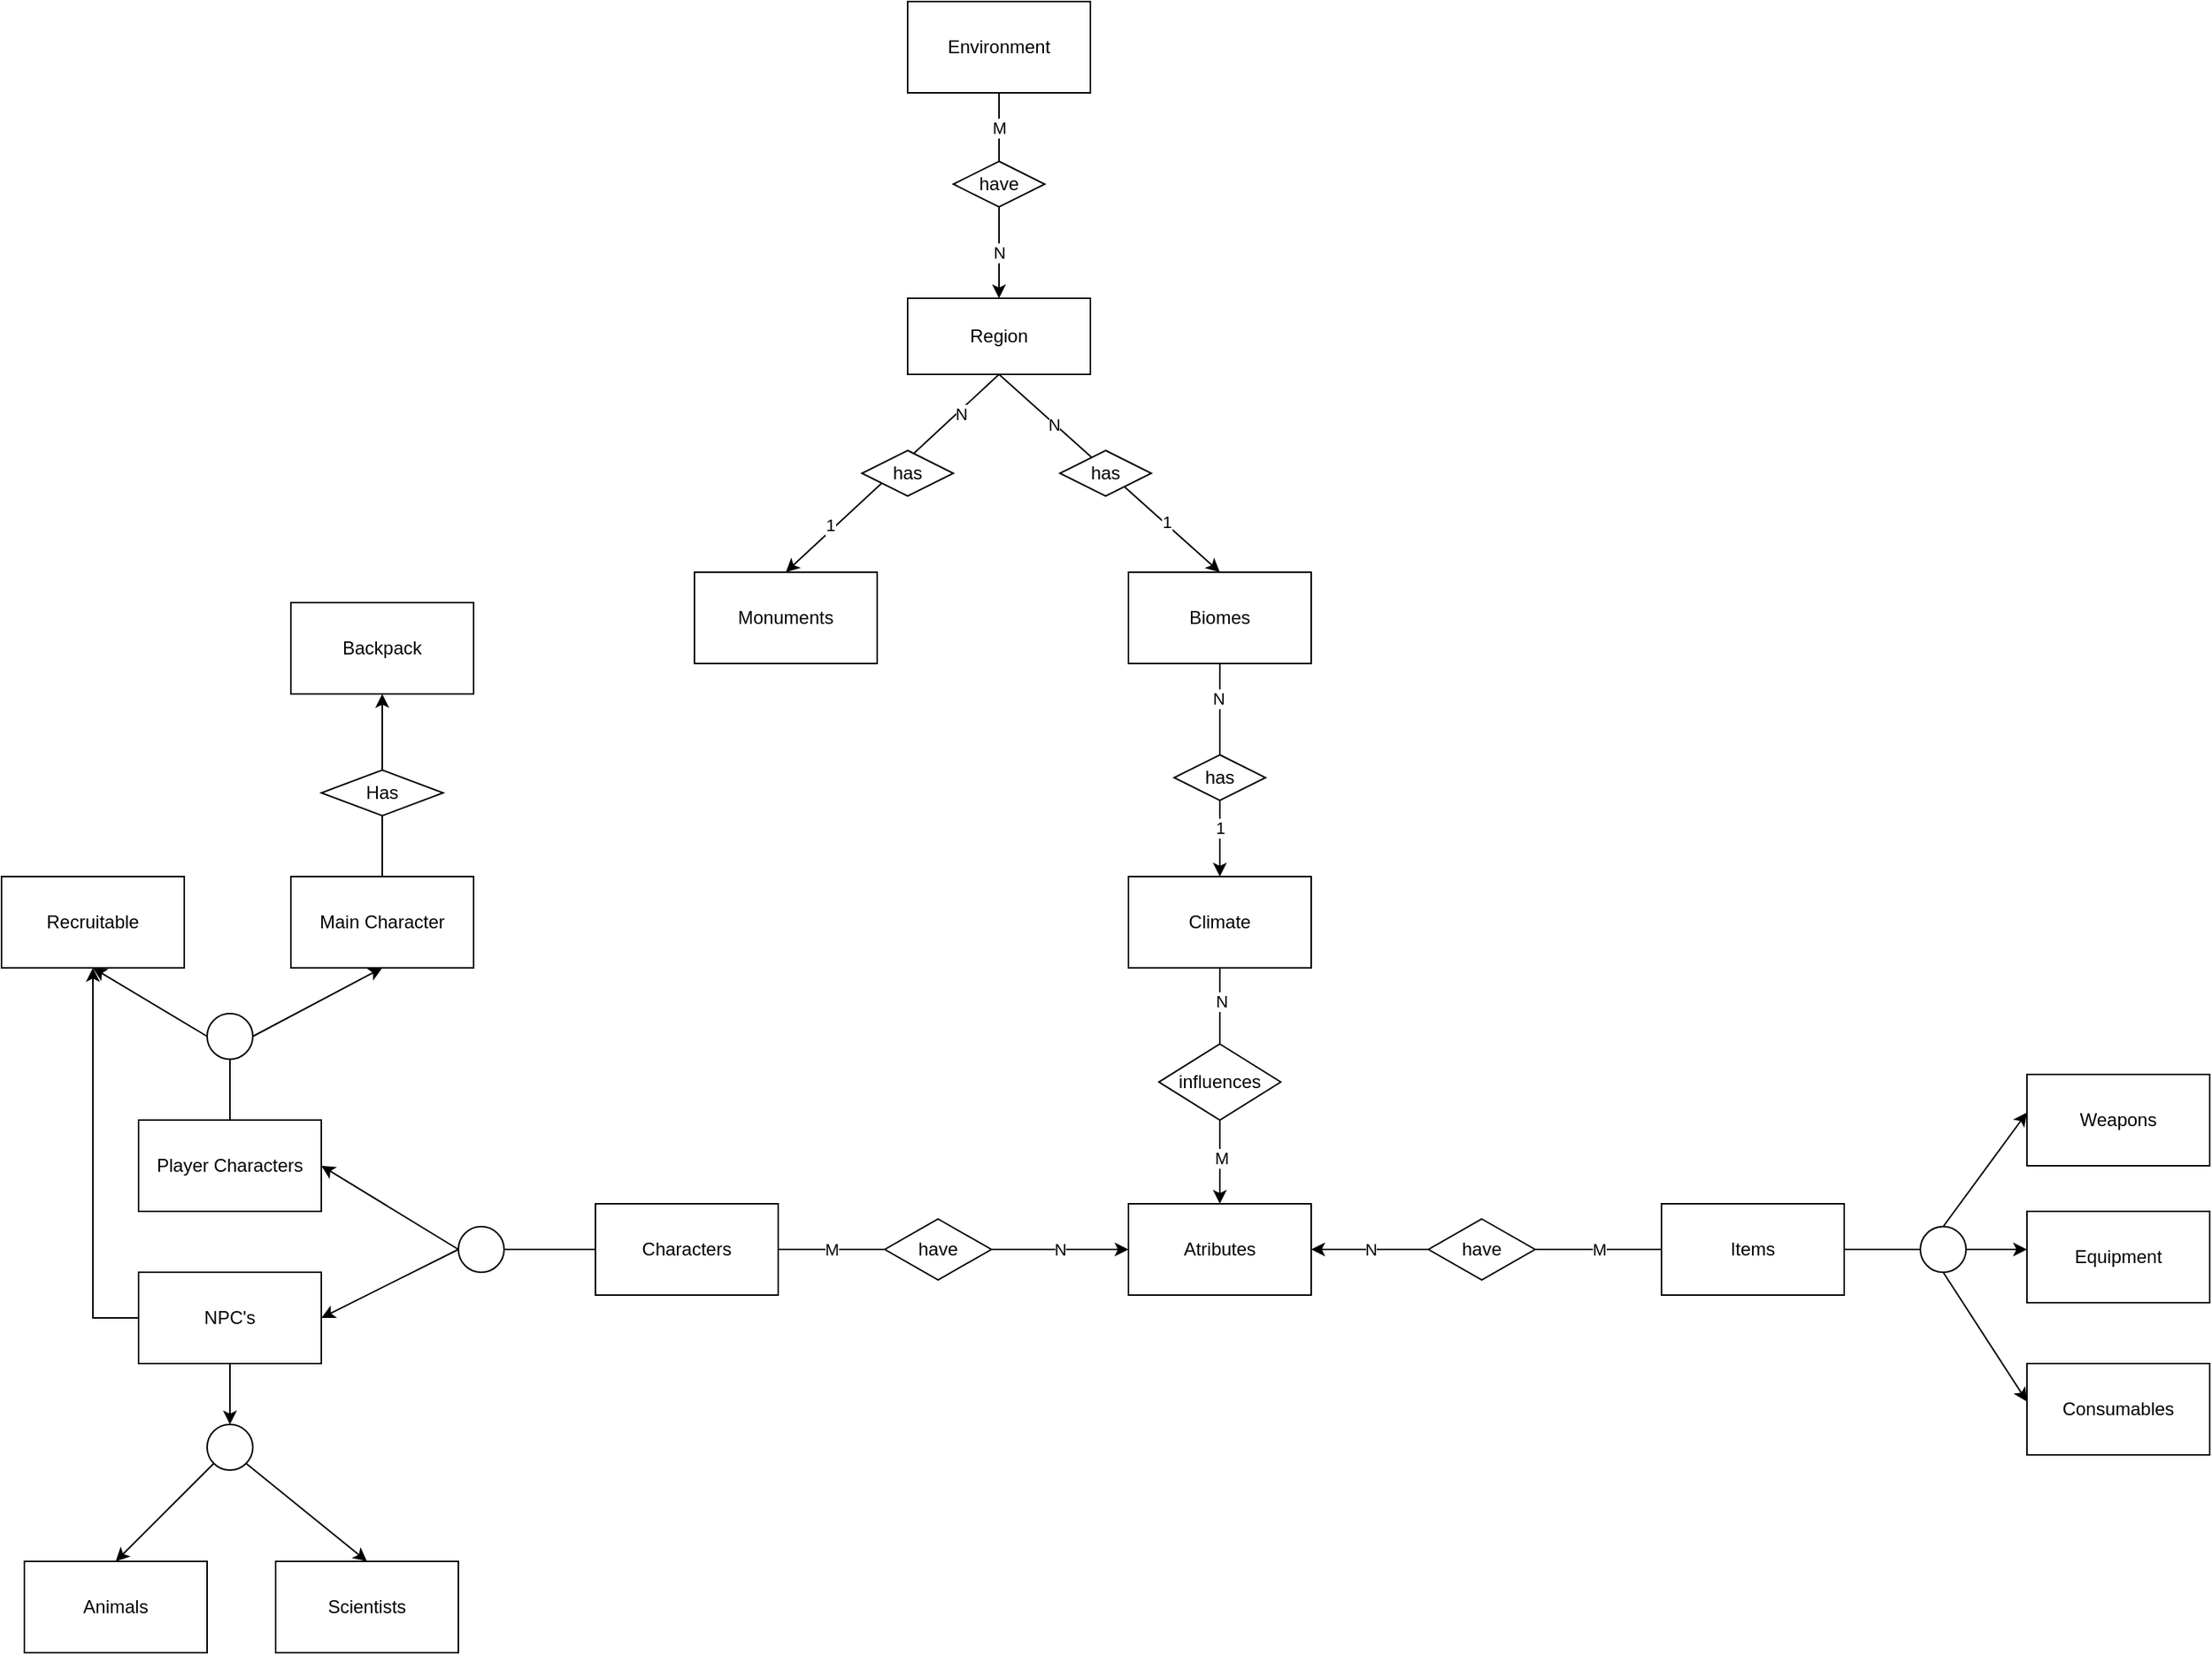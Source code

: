 <mxfile version="16.5.2" type="github">
  <diagram id="C5RBs43oDa-KdzZeNtuy" name="Page-1">
    <mxGraphModel dx="2208" dy="1933" grid="1" gridSize="10" guides="1" tooltips="1" connect="1" arrows="1" fold="1" page="1" pageScale="1" pageWidth="827" pageHeight="1169" math="0" shadow="0">
      <root>
        <mxCell id="WIyWlLk6GJQsqaUBKTNV-0" />
        <mxCell id="WIyWlLk6GJQsqaUBKTNV-1" parent="WIyWlLk6GJQsqaUBKTNV-0" />
        <mxCell id="OJwY6KHNOnWyT61h1TXV-4" value="Items" style="rounded=0;whiteSpace=wrap;html=1;" parent="WIyWlLk6GJQsqaUBKTNV-1" vertex="1">
          <mxGeometry x="610" y="-275" width="120" height="60" as="geometry" />
        </mxCell>
        <mxCell id="OJwY6KHNOnWyT61h1TXV-0" value="Characters" style="rounded=0;whiteSpace=wrap;html=1;" parent="WIyWlLk6GJQsqaUBKTNV-1" vertex="1">
          <mxGeometry x="-90" y="-275" width="120" height="60" as="geometry" />
        </mxCell>
        <mxCell id="OJwY6KHNOnWyT61h1TXV-1" value="Weapons" style="rounded=0;whiteSpace=wrap;html=1;" parent="WIyWlLk6GJQsqaUBKTNV-1" vertex="1">
          <mxGeometry x="850" y="-360" width="120" height="60" as="geometry" />
        </mxCell>
        <mxCell id="OJwY6KHNOnWyT61h1TXV-2" value="Equipment" style="rounded=0;whiteSpace=wrap;html=1;" parent="WIyWlLk6GJQsqaUBKTNV-1" vertex="1">
          <mxGeometry x="850" y="-270" width="120" height="60" as="geometry" />
        </mxCell>
        <mxCell id="OJwY6KHNOnWyT61h1TXV-3" value="Consumables" style="rounded=0;whiteSpace=wrap;html=1;" parent="WIyWlLk6GJQsqaUBKTNV-1" vertex="1">
          <mxGeometry x="850" y="-170" width="120" height="60" as="geometry" />
        </mxCell>
        <mxCell id="OJwY6KHNOnWyT61h1TXV-6" value="" style="ellipse;whiteSpace=wrap;html=1;aspect=fixed;" parent="WIyWlLk6GJQsqaUBKTNV-1" vertex="1">
          <mxGeometry x="780" y="-260" width="30" height="30" as="geometry" />
        </mxCell>
        <mxCell id="OJwY6KHNOnWyT61h1TXV-8" value="" style="endArrow=classic;html=1;rounded=0;entryX=0;entryY=0.5;entryDx=0;entryDy=0;exitX=0.5;exitY=0;exitDx=0;exitDy=0;" parent="WIyWlLk6GJQsqaUBKTNV-1" source="OJwY6KHNOnWyT61h1TXV-6" edge="1">
          <mxGeometry width="50" height="50" relative="1" as="geometry">
            <mxPoint x="760" y="-185" as="sourcePoint" />
            <mxPoint x="850" y="-335" as="targetPoint" />
          </mxGeometry>
        </mxCell>
        <mxCell id="OJwY6KHNOnWyT61h1TXV-9" value="" style="endArrow=classic;html=1;rounded=0;entryX=0;entryY=0.5;entryDx=0;entryDy=0;exitX=1;exitY=0.5;exitDx=0;exitDy=0;" parent="WIyWlLk6GJQsqaUBKTNV-1" source="OJwY6KHNOnWyT61h1TXV-6" edge="1">
          <mxGeometry width="50" height="50" relative="1" as="geometry">
            <mxPoint x="760" y="-185" as="sourcePoint" />
            <mxPoint x="850" y="-245" as="targetPoint" />
          </mxGeometry>
        </mxCell>
        <mxCell id="OJwY6KHNOnWyT61h1TXV-10" value="" style="endArrow=classic;html=1;rounded=0;entryX=0;entryY=0.5;entryDx=0;entryDy=0;exitX=0.5;exitY=1;exitDx=0;exitDy=0;" parent="WIyWlLk6GJQsqaUBKTNV-1" source="OJwY6KHNOnWyT61h1TXV-6" edge="1">
          <mxGeometry width="50" height="50" relative="1" as="geometry">
            <mxPoint x="760" y="-185" as="sourcePoint" />
            <mxPoint x="850" y="-145" as="targetPoint" />
          </mxGeometry>
        </mxCell>
        <mxCell id="OJwY6KHNOnWyT61h1TXV-11" value="" style="endArrow=none;html=1;rounded=0;entryX=0;entryY=0.5;entryDx=0;entryDy=0;exitX=1;exitY=0.5;exitDx=0;exitDy=0;" parent="WIyWlLk6GJQsqaUBKTNV-1" source="OJwY6KHNOnWyT61h1TXV-4" target="OJwY6KHNOnWyT61h1TXV-6" edge="1">
          <mxGeometry width="50" height="50" relative="1" as="geometry">
            <mxPoint x="760" y="-345" as="sourcePoint" />
            <mxPoint x="810" y="-395" as="targetPoint" />
          </mxGeometry>
        </mxCell>
        <mxCell id="OJwY6KHNOnWyT61h1TXV-12" value="Player Characters" style="rounded=0;whiteSpace=wrap;html=1;" parent="WIyWlLk6GJQsqaUBKTNV-1" vertex="1">
          <mxGeometry x="-390" y="-330" width="120" height="60" as="geometry" />
        </mxCell>
        <mxCell id="OJwY6KHNOnWyT61h1TXV-13" value="NPC&#39;s" style="rounded=0;whiteSpace=wrap;html=1;" parent="WIyWlLk6GJQsqaUBKTNV-1" vertex="1">
          <mxGeometry x="-390" y="-230" width="120" height="60" as="geometry" />
        </mxCell>
        <mxCell id="OJwY6KHNOnWyT61h1TXV-14" value="Animals" style="rounded=0;whiteSpace=wrap;html=1;" parent="WIyWlLk6GJQsqaUBKTNV-1" vertex="1">
          <mxGeometry x="-465" y="-40" width="120" height="60" as="geometry" />
        </mxCell>
        <mxCell id="OJwY6KHNOnWyT61h1TXV-16" value="Scientists" style="rounded=0;whiteSpace=wrap;html=1;" parent="WIyWlLk6GJQsqaUBKTNV-1" vertex="1">
          <mxGeometry x="-300" y="-40" width="120" height="60" as="geometry" />
        </mxCell>
        <mxCell id="OJwY6KHNOnWyT61h1TXV-17" value="" style="ellipse;whiteSpace=wrap;html=1;aspect=fixed;" parent="WIyWlLk6GJQsqaUBKTNV-1" vertex="1">
          <mxGeometry x="-345" y="-130" width="30" height="30" as="geometry" />
        </mxCell>
        <mxCell id="OJwY6KHNOnWyT61h1TXV-18" value="" style="endArrow=classic;html=1;rounded=0;exitX=0.5;exitY=1;exitDx=0;exitDy=0;entryX=0.5;entryY=0;entryDx=0;entryDy=0;" parent="WIyWlLk6GJQsqaUBKTNV-1" source="OJwY6KHNOnWyT61h1TXV-13" target="OJwY6KHNOnWyT61h1TXV-17" edge="1">
          <mxGeometry width="50" height="50" relative="1" as="geometry">
            <mxPoint x="-420" y="-210" as="sourcePoint" />
            <mxPoint x="-370" y="-260" as="targetPoint" />
          </mxGeometry>
        </mxCell>
        <mxCell id="OJwY6KHNOnWyT61h1TXV-19" value="" style="endArrow=classic;html=1;rounded=0;entryX=0.5;entryY=0;entryDx=0;entryDy=0;exitX=0;exitY=1;exitDx=0;exitDy=0;" parent="WIyWlLk6GJQsqaUBKTNV-1" source="OJwY6KHNOnWyT61h1TXV-17" target="OJwY6KHNOnWyT61h1TXV-14" edge="1">
          <mxGeometry width="50" height="50" relative="1" as="geometry">
            <mxPoint x="-320" y="-210" as="sourcePoint" />
            <mxPoint x="-270" y="-260" as="targetPoint" />
          </mxGeometry>
        </mxCell>
        <mxCell id="OJwY6KHNOnWyT61h1TXV-20" value="" style="endArrow=classic;html=1;rounded=0;exitX=1;exitY=1;exitDx=0;exitDy=0;entryX=0.5;entryY=0;entryDx=0;entryDy=0;" parent="WIyWlLk6GJQsqaUBKTNV-1" source="OJwY6KHNOnWyT61h1TXV-17" target="OJwY6KHNOnWyT61h1TXV-16" edge="1">
          <mxGeometry width="50" height="50" relative="1" as="geometry">
            <mxPoint x="-320" y="-210" as="sourcePoint" />
            <mxPoint x="-270" y="-260" as="targetPoint" />
          </mxGeometry>
        </mxCell>
        <mxCell id="OJwY6KHNOnWyT61h1TXV-22" value="" style="ellipse;whiteSpace=wrap;html=1;aspect=fixed;" parent="WIyWlLk6GJQsqaUBKTNV-1" vertex="1">
          <mxGeometry x="-180" y="-260" width="30" height="30" as="geometry" />
        </mxCell>
        <mxCell id="OJwY6KHNOnWyT61h1TXV-23" value="" style="endArrow=classic;html=1;rounded=0;entryX=1;entryY=0.5;entryDx=0;entryDy=0;exitX=0;exitY=0.5;exitDx=0;exitDy=0;" parent="WIyWlLk6GJQsqaUBKTNV-1" source="OJwY6KHNOnWyT61h1TXV-22" target="OJwY6KHNOnWyT61h1TXV-12" edge="1">
          <mxGeometry width="50" height="50" relative="1" as="geometry">
            <mxPoint x="-280" y="-210" as="sourcePoint" />
            <mxPoint x="-230" y="-260" as="targetPoint" />
          </mxGeometry>
        </mxCell>
        <mxCell id="OJwY6KHNOnWyT61h1TXV-24" value="" style="endArrow=classic;html=1;rounded=0;exitX=0;exitY=0.5;exitDx=0;exitDy=0;entryX=1;entryY=0.5;entryDx=0;entryDy=0;" parent="WIyWlLk6GJQsqaUBKTNV-1" source="OJwY6KHNOnWyT61h1TXV-22" target="OJwY6KHNOnWyT61h1TXV-13" edge="1">
          <mxGeometry width="50" height="50" relative="1" as="geometry">
            <mxPoint x="-280" y="-210" as="sourcePoint" />
            <mxPoint x="-230" y="-260" as="targetPoint" />
          </mxGeometry>
        </mxCell>
        <mxCell id="OJwY6KHNOnWyT61h1TXV-25" value="" style="endArrow=none;html=1;rounded=0;entryX=0;entryY=0.5;entryDx=0;entryDy=0;exitX=1;exitY=0.5;exitDx=0;exitDy=0;" parent="WIyWlLk6GJQsqaUBKTNV-1" source="OJwY6KHNOnWyT61h1TXV-22" target="OJwY6KHNOnWyT61h1TXV-0" edge="1">
          <mxGeometry width="50" height="50" relative="1" as="geometry">
            <mxPoint x="-280" y="-210" as="sourcePoint" />
            <mxPoint x="-230" y="-260" as="targetPoint" />
          </mxGeometry>
        </mxCell>
        <mxCell id="OJwY6KHNOnWyT61h1TXV-26" value="Recruitable" style="rounded=0;whiteSpace=wrap;html=1;" parent="WIyWlLk6GJQsqaUBKTNV-1" vertex="1">
          <mxGeometry x="-480" y="-490" width="120" height="60" as="geometry" />
        </mxCell>
        <mxCell id="OJwY6KHNOnWyT61h1TXV-27" value="Main Character" style="rounded=0;whiteSpace=wrap;html=1;" parent="WIyWlLk6GJQsqaUBKTNV-1" vertex="1">
          <mxGeometry x="-290" y="-490" width="120" height="60" as="geometry" />
        </mxCell>
        <mxCell id="OJwY6KHNOnWyT61h1TXV-28" value="" style="ellipse;whiteSpace=wrap;html=1;aspect=fixed;" parent="WIyWlLk6GJQsqaUBKTNV-1" vertex="1">
          <mxGeometry x="-345" y="-400" width="30" height="30" as="geometry" />
        </mxCell>
        <mxCell id="OJwY6KHNOnWyT61h1TXV-29" value="" style="endArrow=none;html=1;rounded=0;entryX=0.5;entryY=1;entryDx=0;entryDy=0;exitX=0.5;exitY=0;exitDx=0;exitDy=0;" parent="WIyWlLk6GJQsqaUBKTNV-1" source="OJwY6KHNOnWyT61h1TXV-12" target="OJwY6KHNOnWyT61h1TXV-28" edge="1">
          <mxGeometry width="50" height="50" relative="1" as="geometry">
            <mxPoint x="-470" y="-260" as="sourcePoint" />
            <mxPoint x="-420" y="-310" as="targetPoint" />
          </mxGeometry>
        </mxCell>
        <mxCell id="OJwY6KHNOnWyT61h1TXV-30" value="" style="endArrow=classic;html=1;rounded=0;entryX=0.5;entryY=1;entryDx=0;entryDy=0;exitX=1;exitY=0.5;exitDx=0;exitDy=0;" parent="WIyWlLk6GJQsqaUBKTNV-1" source="OJwY6KHNOnWyT61h1TXV-28" target="OJwY6KHNOnWyT61h1TXV-27" edge="1">
          <mxGeometry width="50" height="50" relative="1" as="geometry">
            <mxPoint x="-470" y="-260" as="sourcePoint" />
            <mxPoint x="-420" y="-310" as="targetPoint" />
          </mxGeometry>
        </mxCell>
        <mxCell id="OJwY6KHNOnWyT61h1TXV-31" value="" style="endArrow=classic;html=1;rounded=0;entryX=0.5;entryY=1;entryDx=0;entryDy=0;exitX=0;exitY=0.5;exitDx=0;exitDy=0;" parent="WIyWlLk6GJQsqaUBKTNV-1" source="OJwY6KHNOnWyT61h1TXV-28" target="OJwY6KHNOnWyT61h1TXV-26" edge="1">
          <mxGeometry width="50" height="50" relative="1" as="geometry">
            <mxPoint x="-470" y="-260" as="sourcePoint" />
            <mxPoint x="-420" y="-310" as="targetPoint" />
          </mxGeometry>
        </mxCell>
        <mxCell id="OJwY6KHNOnWyT61h1TXV-34" value="" style="endArrow=classic;html=1;rounded=0;exitX=0;exitY=0.5;exitDx=0;exitDy=0;entryX=0.5;entryY=1;entryDx=0;entryDy=0;" parent="WIyWlLk6GJQsqaUBKTNV-1" source="OJwY6KHNOnWyT61h1TXV-13" target="OJwY6KHNOnWyT61h1TXV-26" edge="1">
          <mxGeometry width="50" height="50" relative="1" as="geometry">
            <mxPoint x="-470" y="-260" as="sourcePoint" />
            <mxPoint x="-420" y="-310" as="targetPoint" />
            <Array as="points">
              <mxPoint x="-420" y="-200" />
            </Array>
          </mxGeometry>
        </mxCell>
        <mxCell id="OJwY6KHNOnWyT61h1TXV-35" value="Atributes" style="rounded=0;whiteSpace=wrap;html=1;" parent="WIyWlLk6GJQsqaUBKTNV-1" vertex="1">
          <mxGeometry x="260" y="-275" width="120" height="60" as="geometry" />
        </mxCell>
        <mxCell id="OJwY6KHNOnWyT61h1TXV-36" value="N" style="endArrow=classic;html=1;rounded=0;entryX=0;entryY=0.5;entryDx=0;entryDy=0;exitX=1;exitY=0.5;exitDx=0;exitDy=0;startArrow=none;" parent="WIyWlLk6GJQsqaUBKTNV-1" source="OJwY6KHNOnWyT61h1TXV-38" target="OJwY6KHNOnWyT61h1TXV-35" edge="1">
          <mxGeometry width="50" height="50" relative="1" as="geometry">
            <mxPoint y="-260" as="sourcePoint" />
            <mxPoint x="50" y="-310" as="targetPoint" />
          </mxGeometry>
        </mxCell>
        <mxCell id="OJwY6KHNOnWyT61h1TXV-38" value="have" style="rhombus;whiteSpace=wrap;html=1;" parent="WIyWlLk6GJQsqaUBKTNV-1" vertex="1">
          <mxGeometry x="100" y="-265" width="70" height="40" as="geometry" />
        </mxCell>
        <mxCell id="OJwY6KHNOnWyT61h1TXV-39" value="M" style="endArrow=none;html=1;rounded=0;entryX=0;entryY=0.5;entryDx=0;entryDy=0;exitX=1;exitY=0.5;exitDx=0;exitDy=0;" parent="WIyWlLk6GJQsqaUBKTNV-1" source="OJwY6KHNOnWyT61h1TXV-0" target="OJwY6KHNOnWyT61h1TXV-38" edge="1">
          <mxGeometry width="50" height="50" relative="1" as="geometry">
            <mxPoint x="30" y="-245" as="sourcePoint" />
            <mxPoint x="260" y="-245" as="targetPoint" />
          </mxGeometry>
        </mxCell>
        <mxCell id="OJwY6KHNOnWyT61h1TXV-41" value="N" style="endArrow=classic;html=1;rounded=0;exitX=0;exitY=0.5;exitDx=0;exitDy=0;entryX=1;entryY=0.5;entryDx=0;entryDy=0;startArrow=none;" parent="WIyWlLk6GJQsqaUBKTNV-1" source="OJwY6KHNOnWyT61h1TXV-40" target="OJwY6KHNOnWyT61h1TXV-35" edge="1">
          <mxGeometry width="50" height="50" relative="1" as="geometry">
            <mxPoint x="510" y="-260" as="sourcePoint" />
            <mxPoint x="560" y="-310" as="targetPoint" />
          </mxGeometry>
        </mxCell>
        <mxCell id="OJwY6KHNOnWyT61h1TXV-40" value="have" style="rhombus;whiteSpace=wrap;html=1;" parent="WIyWlLk6GJQsqaUBKTNV-1" vertex="1">
          <mxGeometry x="457" y="-265" width="70" height="40" as="geometry" />
        </mxCell>
        <mxCell id="OJwY6KHNOnWyT61h1TXV-42" value="M" style="endArrow=none;html=1;rounded=0;exitX=0;exitY=0.5;exitDx=0;exitDy=0;entryX=1;entryY=0.5;entryDx=0;entryDy=0;" parent="WIyWlLk6GJQsqaUBKTNV-1" source="OJwY6KHNOnWyT61h1TXV-4" target="OJwY6KHNOnWyT61h1TXV-40" edge="1">
          <mxGeometry width="50" height="50" relative="1" as="geometry">
            <mxPoint x="610" y="-245" as="sourcePoint" />
            <mxPoint x="380" y="-245" as="targetPoint" />
          </mxGeometry>
        </mxCell>
        <mxCell id="OJwY6KHNOnWyT61h1TXV-43" value="Backpack" style="rounded=0;whiteSpace=wrap;html=1;" parent="WIyWlLk6GJQsqaUBKTNV-1" vertex="1">
          <mxGeometry x="-290" y="-670" width="120" height="60" as="geometry" />
        </mxCell>
        <mxCell id="OJwY6KHNOnWyT61h1TXV-44" value="" style="endArrow=classic;html=1;rounded=0;exitX=0.5;exitY=0;exitDx=0;exitDy=0;entryX=0.5;entryY=1;entryDx=0;entryDy=0;startArrow=none;" parent="WIyWlLk6GJQsqaUBKTNV-1" source="OJwY6KHNOnWyT61h1TXV-45" target="OJwY6KHNOnWyT61h1TXV-43" edge="1">
          <mxGeometry width="50" height="50" relative="1" as="geometry">
            <mxPoint x="60" y="-390" as="sourcePoint" />
            <mxPoint x="110" y="-440" as="targetPoint" />
          </mxGeometry>
        </mxCell>
        <mxCell id="OJwY6KHNOnWyT61h1TXV-45" value="Has" style="rhombus;whiteSpace=wrap;html=1;" parent="WIyWlLk6GJQsqaUBKTNV-1" vertex="1">
          <mxGeometry x="-270" y="-560" width="80" height="30" as="geometry" />
        </mxCell>
        <mxCell id="OJwY6KHNOnWyT61h1TXV-46" value="" style="endArrow=none;html=1;rounded=0;exitX=0.5;exitY=0;exitDx=0;exitDy=0;entryX=0.5;entryY=1;entryDx=0;entryDy=0;" parent="WIyWlLk6GJQsqaUBKTNV-1" source="OJwY6KHNOnWyT61h1TXV-27" target="OJwY6KHNOnWyT61h1TXV-45" edge="1">
          <mxGeometry width="50" height="50" relative="1" as="geometry">
            <mxPoint x="-230" y="-490" as="sourcePoint" />
            <mxPoint x="-230" y="-610" as="targetPoint" />
          </mxGeometry>
        </mxCell>
        <mxCell id="VYQuqurXk1ev6Ly3l2aM-8" value="N" style="edgeStyle=orthogonalEdgeStyle;rounded=0;orthogonalLoop=1;jettySize=auto;html=1;exitX=0.5;exitY=1;exitDx=0;exitDy=0;entryX=0.5;entryY=0;entryDx=0;entryDy=0;startArrow=none;" edge="1" parent="WIyWlLk6GJQsqaUBKTNV-1" source="VYQuqurXk1ev6Ly3l2aM-9" target="VYQuqurXk1ev6Ly3l2aM-3">
          <mxGeometry relative="1" as="geometry" />
        </mxCell>
        <mxCell id="VYQuqurXk1ev6Ly3l2aM-0" value="Environment" style="rounded=0;whiteSpace=wrap;html=1;" vertex="1" parent="WIyWlLk6GJQsqaUBKTNV-1">
          <mxGeometry x="115" y="-1065" width="120" height="60" as="geometry" />
        </mxCell>
        <mxCell id="VYQuqurXk1ev6Ly3l2aM-2" value="Biomes" style="rounded=0;whiteSpace=wrap;html=1;" vertex="1" parent="WIyWlLk6GJQsqaUBKTNV-1">
          <mxGeometry x="260" y="-690" width="120" height="60" as="geometry" />
        </mxCell>
        <mxCell id="VYQuqurXk1ev6Ly3l2aM-3" value="Region" style="rounded=0;whiteSpace=wrap;html=1;" vertex="1" parent="WIyWlLk6GJQsqaUBKTNV-1">
          <mxGeometry x="115" y="-870" width="120" height="50" as="geometry" />
        </mxCell>
        <mxCell id="VYQuqurXk1ev6Ly3l2aM-4" value="Monuments" style="rounded=0;whiteSpace=wrap;html=1;" vertex="1" parent="WIyWlLk6GJQsqaUBKTNV-1">
          <mxGeometry x="-25" y="-690" width="120" height="60" as="geometry" />
        </mxCell>
        <mxCell id="VYQuqurXk1ev6Ly3l2aM-9" value="have" style="rhombus;whiteSpace=wrap;html=1;" vertex="1" parent="WIyWlLk6GJQsqaUBKTNV-1">
          <mxGeometry x="145" y="-960" width="60" height="30" as="geometry" />
        </mxCell>
        <mxCell id="VYQuqurXk1ev6Ly3l2aM-10" value="M" style="edgeStyle=orthogonalEdgeStyle;rounded=0;orthogonalLoop=1;jettySize=auto;html=1;exitX=0.5;exitY=1;exitDx=0;exitDy=0;entryX=0.5;entryY=0;entryDx=0;entryDy=0;endArrow=none;" edge="1" parent="WIyWlLk6GJQsqaUBKTNV-1" source="VYQuqurXk1ev6Ly3l2aM-0" target="VYQuqurXk1ev6Ly3l2aM-9">
          <mxGeometry relative="1" as="geometry">
            <mxPoint x="175" y="-1005" as="sourcePoint" />
            <mxPoint x="175" y="-870" as="targetPoint" />
          </mxGeometry>
        </mxCell>
        <mxCell id="VYQuqurXk1ev6Ly3l2aM-18" value="" style="endArrow=classic;html=1;rounded=0;exitX=0.5;exitY=1;exitDx=0;exitDy=0;entryX=0.5;entryY=0;entryDx=0;entryDy=0;" edge="1" parent="WIyWlLk6GJQsqaUBKTNV-1" source="VYQuqurXk1ev6Ly3l2aM-3" target="VYQuqurXk1ev6Ly3l2aM-4">
          <mxGeometry width="50" height="50" relative="1" as="geometry">
            <mxPoint x="35" y="-720" as="sourcePoint" />
            <mxPoint x="-15" y="-720" as="targetPoint" />
          </mxGeometry>
        </mxCell>
        <mxCell id="VYQuqurXk1ev6Ly3l2aM-32" value="N" style="edgeLabel;html=1;align=center;verticalAlign=middle;resizable=0;points=[];" vertex="1" connectable="0" parent="VYQuqurXk1ev6Ly3l2aM-18">
          <mxGeometry x="-0.623" y="2" relative="1" as="geometry">
            <mxPoint as="offset" />
          </mxGeometry>
        </mxCell>
        <mxCell id="VYQuqurXk1ev6Ly3l2aM-33" value="1" style="edgeLabel;html=1;align=center;verticalAlign=middle;resizable=0;points=[];" vertex="1" connectable="0" parent="VYQuqurXk1ev6Ly3l2aM-18">
          <mxGeometry x="0.557" y="-3" relative="1" as="geometry">
            <mxPoint as="offset" />
          </mxGeometry>
        </mxCell>
        <mxCell id="VYQuqurXk1ev6Ly3l2aM-20" value="" style="endArrow=classic;html=1;rounded=0;exitX=0.5;exitY=1;exitDx=0;exitDy=0;entryX=0.5;entryY=0;entryDx=0;entryDy=0;" edge="1" parent="WIyWlLk6GJQsqaUBKTNV-1" source="VYQuqurXk1ev6Ly3l2aM-3" target="VYQuqurXk1ev6Ly3l2aM-2">
          <mxGeometry width="50" height="50" relative="1" as="geometry">
            <mxPoint x="274" y="-770" as="sourcePoint" />
            <mxPoint x="324" y="-820" as="targetPoint" />
          </mxGeometry>
        </mxCell>
        <mxCell id="VYQuqurXk1ev6Ly3l2aM-29" value="N" style="edgeLabel;html=1;align=center;verticalAlign=middle;resizable=0;points=[];" vertex="1" connectable="0" parent="VYQuqurXk1ev6Ly3l2aM-20">
          <mxGeometry x="-0.513" relative="1" as="geometry">
            <mxPoint y="1" as="offset" />
          </mxGeometry>
        </mxCell>
        <mxCell id="VYQuqurXk1ev6Ly3l2aM-30" value="1" style="edgeLabel;html=1;align=center;verticalAlign=middle;resizable=0;points=[];" vertex="1" connectable="0" parent="VYQuqurXk1ev6Ly3l2aM-20">
          <mxGeometry x="0.506" y="1" relative="1" as="geometry">
            <mxPoint as="offset" />
          </mxGeometry>
        </mxCell>
        <mxCell id="VYQuqurXk1ev6Ly3l2aM-21" value="has" style="rhombus;whiteSpace=wrap;html=1;" vertex="1" parent="WIyWlLk6GJQsqaUBKTNV-1">
          <mxGeometry x="215" y="-770" width="60" height="30" as="geometry" />
        </mxCell>
        <mxCell id="VYQuqurXk1ev6Ly3l2aM-26" value="has" style="rhombus;whiteSpace=wrap;html=1;" vertex="1" parent="WIyWlLk6GJQsqaUBKTNV-1">
          <mxGeometry x="85" y="-770" width="60" height="30" as="geometry" />
        </mxCell>
        <mxCell id="VYQuqurXk1ev6Ly3l2aM-38" value="Climate" style="rounded=0;whiteSpace=wrap;html=1;" vertex="1" parent="WIyWlLk6GJQsqaUBKTNV-1">
          <mxGeometry x="260" y="-490" width="120" height="60" as="geometry" />
        </mxCell>
        <mxCell id="VYQuqurXk1ev6Ly3l2aM-39" style="edgeStyle=orthogonalEdgeStyle;rounded=0;orthogonalLoop=1;jettySize=auto;html=1;exitX=0.5;exitY=1;exitDx=0;exitDy=0;" edge="1" parent="WIyWlLk6GJQsqaUBKTNV-1" source="VYQuqurXk1ev6Ly3l2aM-4" target="VYQuqurXk1ev6Ly3l2aM-4">
          <mxGeometry relative="1" as="geometry" />
        </mxCell>
        <mxCell id="VYQuqurXk1ev6Ly3l2aM-42" value="" style="endArrow=classic;html=1;rounded=0;exitX=0.5;exitY=1;exitDx=0;exitDy=0;entryX=0.5;entryY=0;entryDx=0;entryDy=0;" edge="1" parent="WIyWlLk6GJQsqaUBKTNV-1" source="VYQuqurXk1ev6Ly3l2aM-2" target="VYQuqurXk1ev6Ly3l2aM-38">
          <mxGeometry width="50" height="50" relative="1" as="geometry">
            <mxPoint x="325" y="-780" as="sourcePoint" />
            <mxPoint x="325" y="-720" as="targetPoint" />
          </mxGeometry>
        </mxCell>
        <mxCell id="VYQuqurXk1ev6Ly3l2aM-44" value="N" style="edgeLabel;html=1;align=center;verticalAlign=middle;resizable=0;points=[];" vertex="1" connectable="0" parent="VYQuqurXk1ev6Ly3l2aM-42">
          <mxGeometry x="-0.671" y="-1" relative="1" as="geometry">
            <mxPoint as="offset" />
          </mxGeometry>
        </mxCell>
        <mxCell id="VYQuqurXk1ev6Ly3l2aM-46" value="1" style="edgeLabel;html=1;align=center;verticalAlign=middle;resizable=0;points=[];" vertex="1" connectable="0" parent="VYQuqurXk1ev6Ly3l2aM-42">
          <mxGeometry x="0.543" relative="1" as="geometry">
            <mxPoint as="offset" />
          </mxGeometry>
        </mxCell>
        <mxCell id="VYQuqurXk1ev6Ly3l2aM-43" value="has" style="rhombus;whiteSpace=wrap;html=1;" vertex="1" parent="WIyWlLk6GJQsqaUBKTNV-1">
          <mxGeometry x="290" y="-570" width="60" height="30" as="geometry" />
        </mxCell>
        <mxCell id="VYQuqurXk1ev6Ly3l2aM-49" value="" style="endArrow=classic;html=1;rounded=0;exitX=0.5;exitY=1;exitDx=0;exitDy=0;entryX=0.5;entryY=0;entryDx=0;entryDy=0;" edge="1" parent="WIyWlLk6GJQsqaUBKTNV-1" source="VYQuqurXk1ev6Ly3l2aM-38" target="OJwY6KHNOnWyT61h1TXV-35">
          <mxGeometry width="50" height="50" relative="1" as="geometry">
            <mxPoint x="320" y="-380" as="sourcePoint" />
            <mxPoint x="370" y="-430" as="targetPoint" />
          </mxGeometry>
        </mxCell>
        <mxCell id="VYQuqurXk1ev6Ly3l2aM-52" value="N" style="edgeLabel;html=1;align=center;verticalAlign=middle;resizable=0;points=[];" vertex="1" connectable="0" parent="VYQuqurXk1ev6Ly3l2aM-49">
          <mxGeometry x="-0.716" y="1" relative="1" as="geometry">
            <mxPoint as="offset" />
          </mxGeometry>
        </mxCell>
        <mxCell id="VYQuqurXk1ev6Ly3l2aM-53" value="M" style="edgeLabel;html=1;align=center;verticalAlign=middle;resizable=0;points=[];" vertex="1" connectable="0" parent="VYQuqurXk1ev6Ly3l2aM-49">
          <mxGeometry x="0.613" y="1" relative="1" as="geometry">
            <mxPoint as="offset" />
          </mxGeometry>
        </mxCell>
        <mxCell id="VYQuqurXk1ev6Ly3l2aM-50" value="influences" style="rhombus;whiteSpace=wrap;html=1;" vertex="1" parent="WIyWlLk6GJQsqaUBKTNV-1">
          <mxGeometry x="280" y="-380" width="80" height="50" as="geometry" />
        </mxCell>
      </root>
    </mxGraphModel>
  </diagram>
</mxfile>
